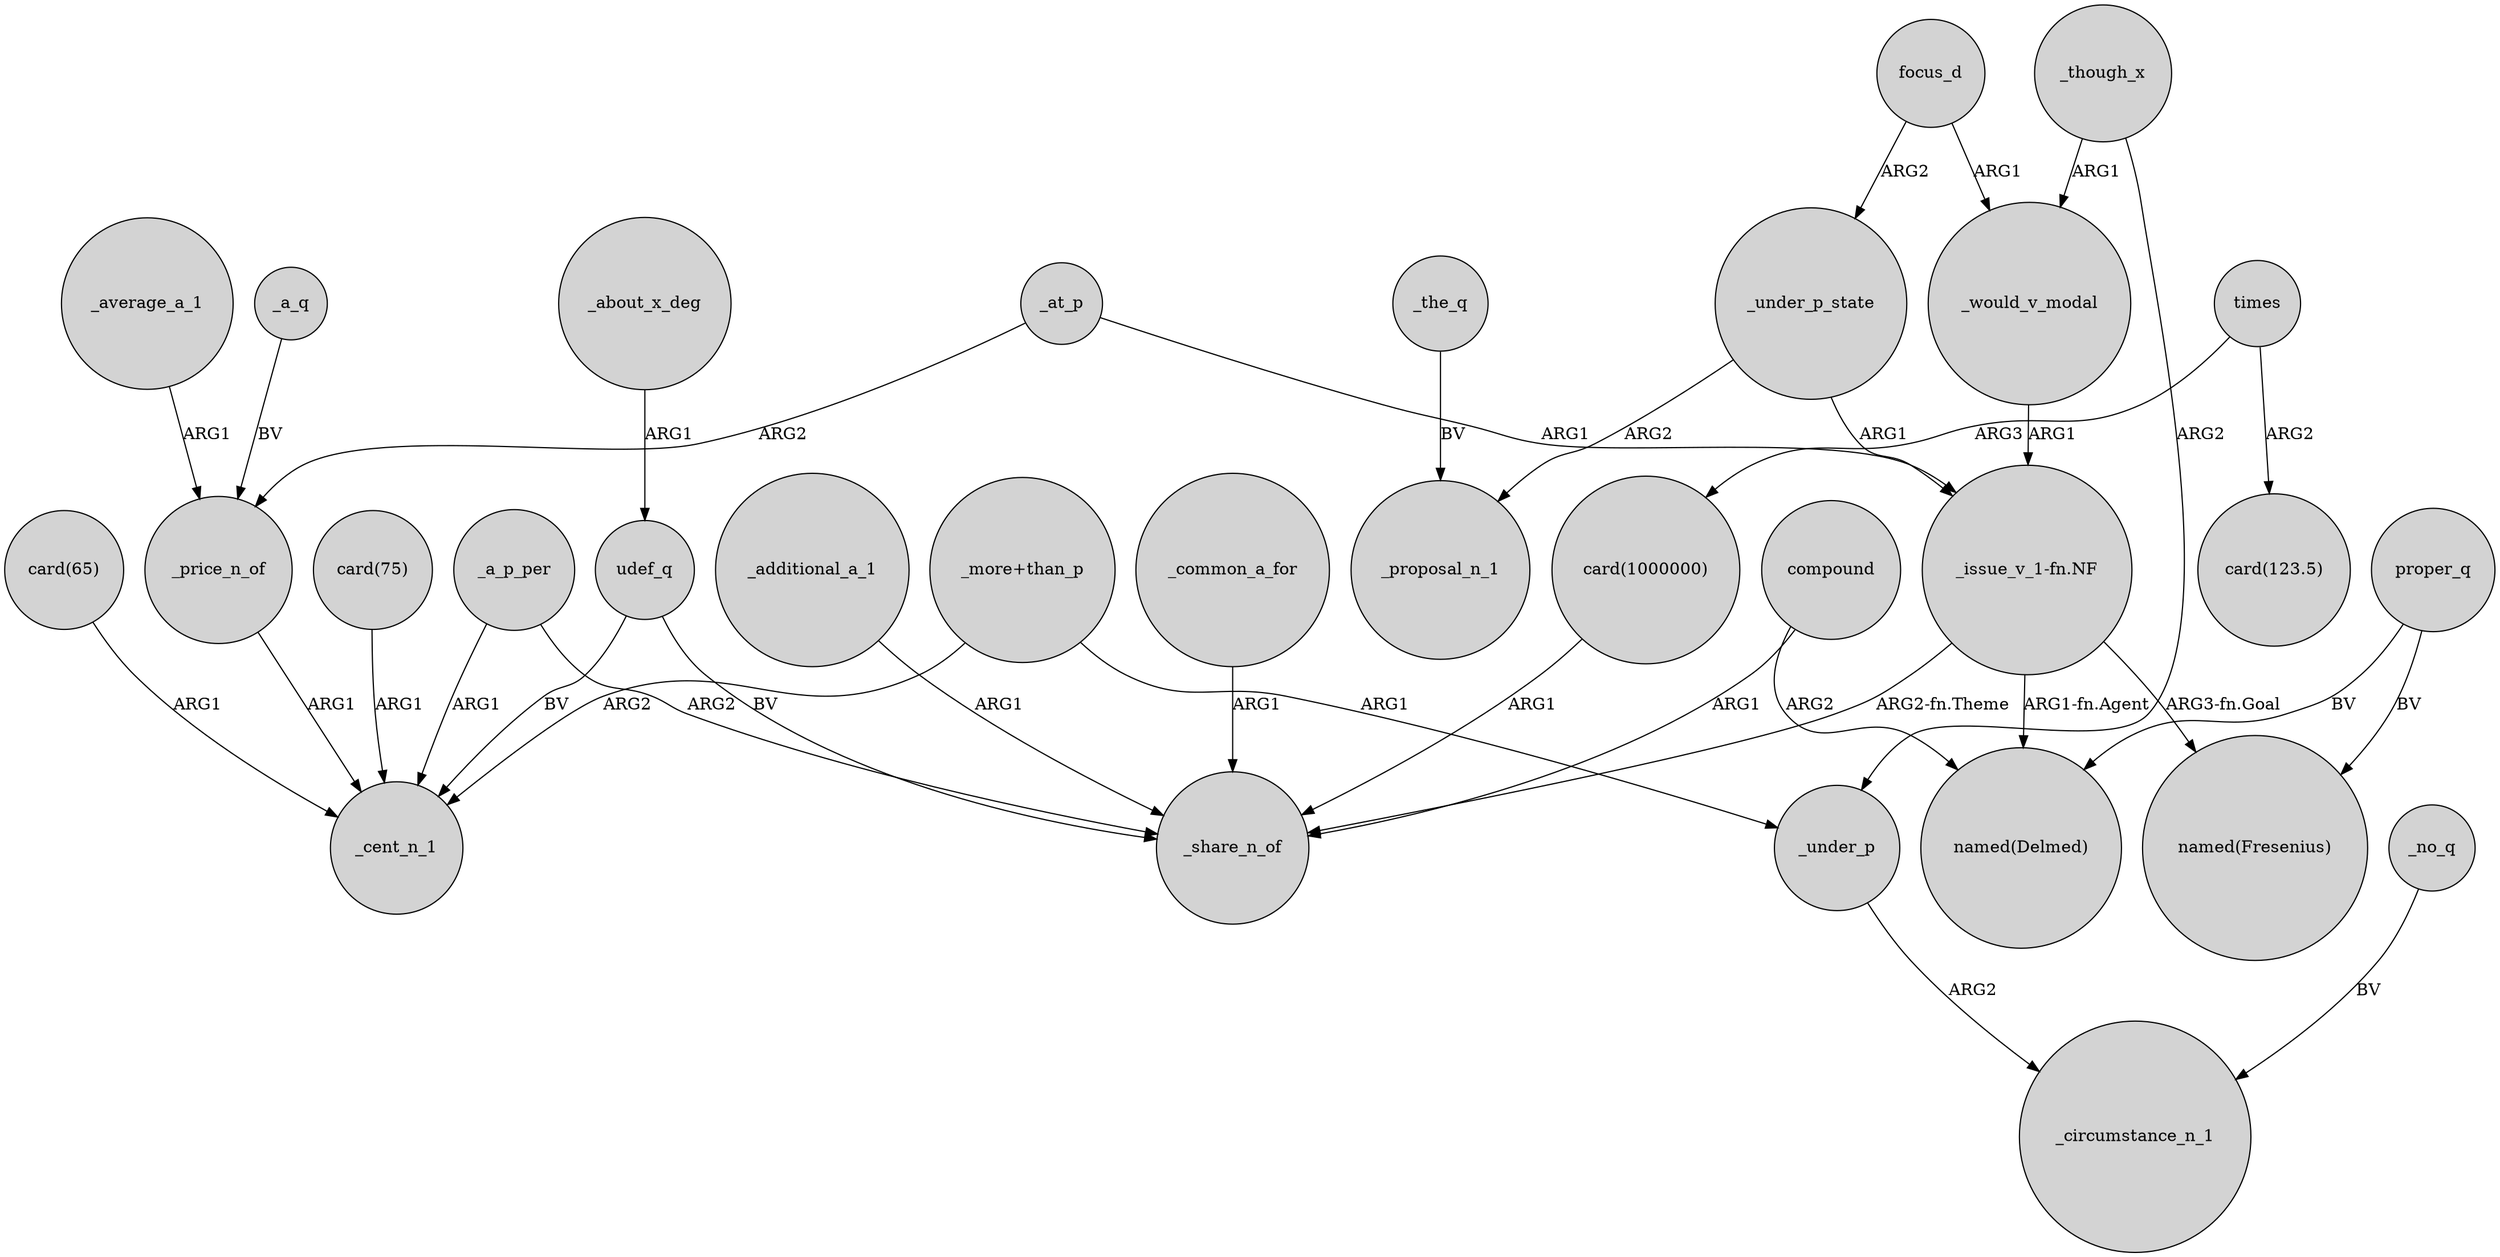 digraph {
	node [shape=circle style=filled]
	"card(75)" -> _cent_n_1 [label=ARG1]
	_the_q -> _proposal_n_1 [label=BV]
	_at_p -> "_issue_v_1-fn.NF" [label=ARG1]
	_under_p -> _circumstance_n_1 [label=ARG2]
	_no_q -> _circumstance_n_1 [label=BV]
	_a_p_per -> _share_n_of [label=ARG2]
	_under_p_state -> "_issue_v_1-fn.NF" [label=ARG1]
	_about_x_deg -> udef_q [label=ARG1]
	"_issue_v_1-fn.NF" -> "named(Fresenius)" [label="ARG3-fn.Goal"]
	udef_q -> _cent_n_1 [label=BV]
	_additional_a_1 -> _share_n_of [label=ARG1]
	proper_q -> "named(Delmed)" [label=BV]
	times -> "card(123.5)" [label=ARG2]
	_would_v_modal -> "_issue_v_1-fn.NF" [label=ARG1]
	"_more+than_p" -> _under_p [label=ARG1]
	times -> "card(1000000)" [label=ARG3]
	compound -> _share_n_of [label=ARG1]
	_a_p_per -> _cent_n_1 [label=ARG1]
	_under_p_state -> _proposal_n_1 [label=ARG2]
	"_issue_v_1-fn.NF" -> _share_n_of [label="ARG2-fn.Theme"]
	_common_a_for -> _share_n_of [label=ARG1]
	proper_q -> "named(Fresenius)" [label=BV]
	_price_n_of -> _cent_n_1 [label=ARG1]
	udef_q -> _share_n_of [label=BV]
	"card(1000000)" -> _share_n_of [label=ARG1]
	"card(65)" -> _cent_n_1 [label=ARG1]
	_though_x -> _would_v_modal [label=ARG1]
	_average_a_1 -> _price_n_of [label=ARG1]
	"_issue_v_1-fn.NF" -> "named(Delmed)" [label="ARG1-fn.Agent"]
	compound -> "named(Delmed)" [label=ARG2]
	"_more+than_p" -> _cent_n_1 [label=ARG2]
	_at_p -> _price_n_of [label=ARG2]
	focus_d -> _under_p_state [label=ARG2]
	_a_q -> _price_n_of [label=BV]
	_though_x -> _under_p [label=ARG2]
	focus_d -> _would_v_modal [label=ARG1]
}

